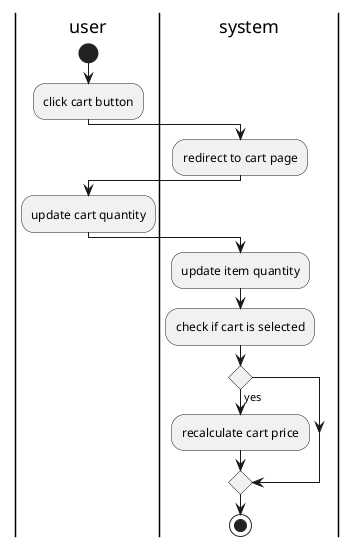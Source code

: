 @startuml update cart
|user|
start
:click cart button;
|system|
:redirect to cart page;
|user|
:update cart quantity;
|system|
:update item quantity;
:check if cart is selected;
if() then (yes)
:recalculate cart price;
endif
stop

@enduml